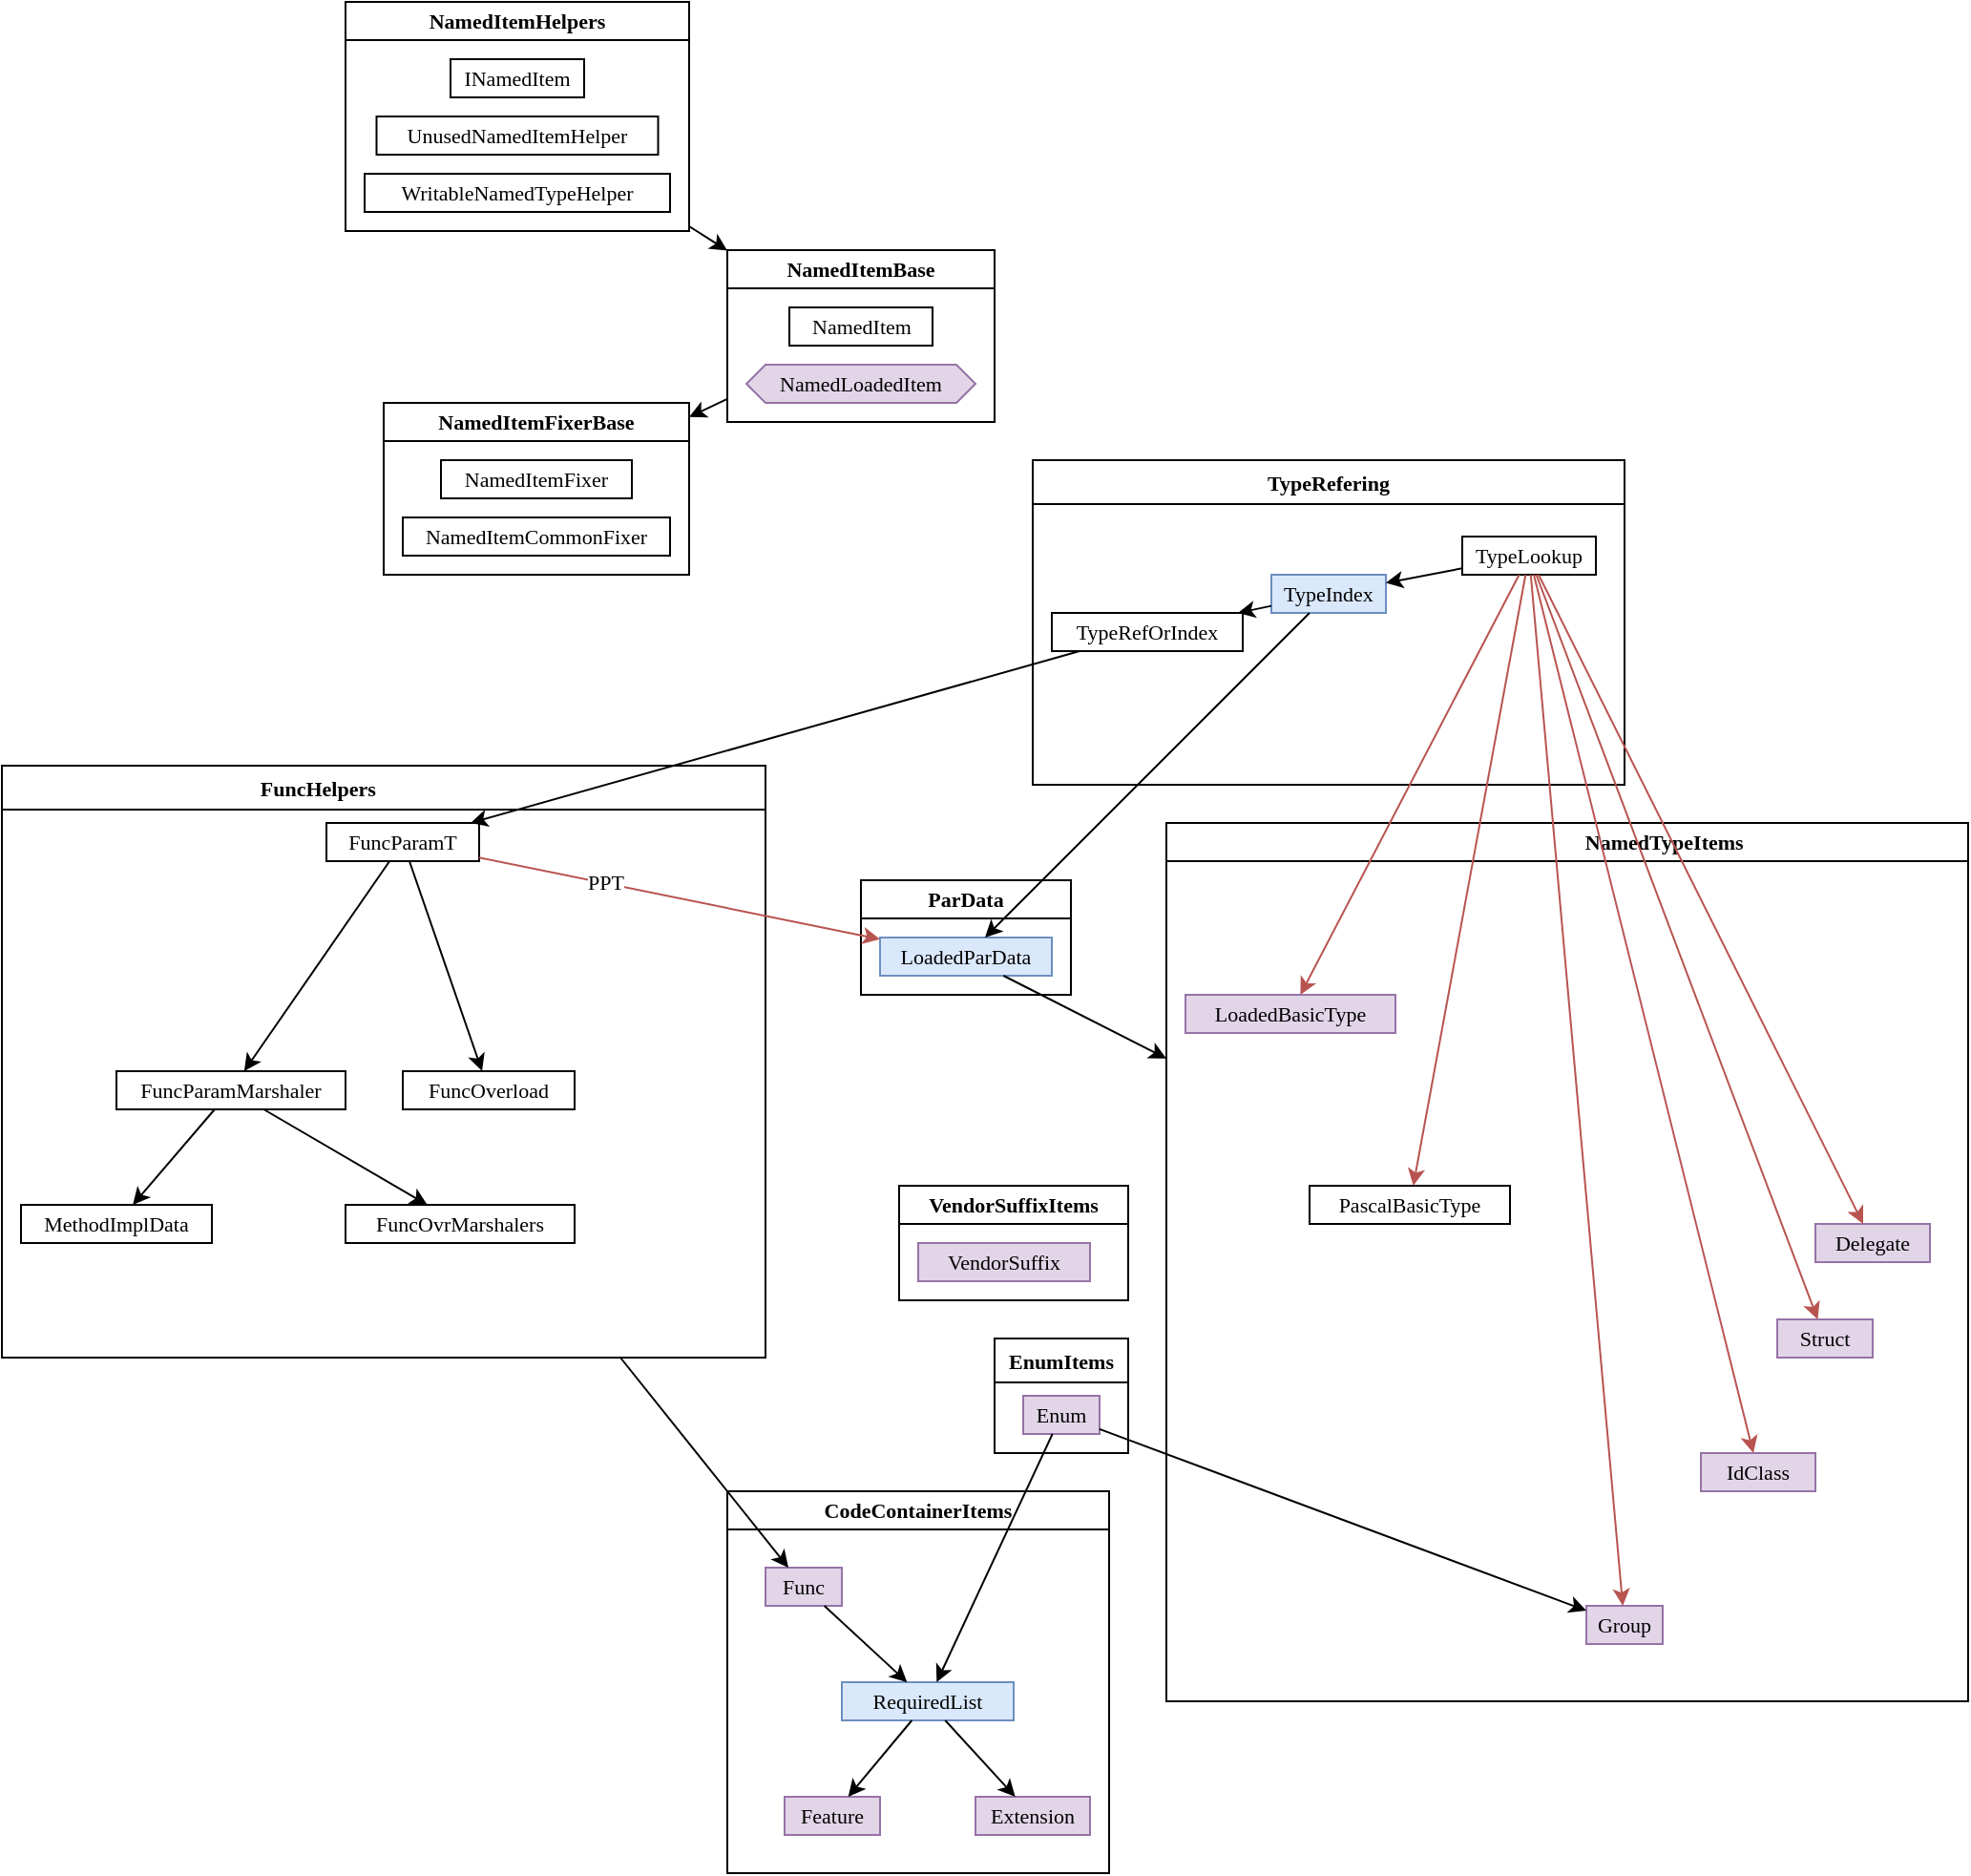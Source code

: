 <mxfile version="21.5.1" type="device">
  <diagram name="Page-1" id="hjxfQ2Vp5PtKzvdKD8f2">
    <mxGraphModel dx="2284" dy="884" grid="1" gridSize="10" guides="1" tooltips="1" connect="1" arrows="1" fold="1" page="1" pageScale="1" pageWidth="850" pageHeight="1100" math="0" shadow="0">
      <root>
        <mxCell id="0" />
        <mxCell id="1" parent="0" />
        <mxCell id="OqkMS6w836gTO2F_gor9-124" value="FuncHelpers&amp;nbsp; &amp;nbsp; &amp;nbsp; &amp;nbsp; &amp;nbsp; &amp;nbsp; &amp;nbsp; &amp;nbsp; &amp;nbsp; &amp;nbsp; &amp;nbsp; &amp;nbsp; &amp;nbsp;" style="swimlane;whiteSpace=wrap;html=1;fontFamily=Cascadia Code;fontSize=11;fontColor=default;fillStyle=hatch;fillColor=none;rounded=0;glass=0;shadow=0;swimlaneFillColor=none;container=1;collapsible=0;" parent="1" vertex="1">
          <mxGeometry x="-80" y="430" width="400" height="310" as="geometry" />
        </mxCell>
        <mxCell id="OqkMS6w836gTO2F_gor9-45" value="FuncParamT" style="rounded=0;whiteSpace=wrap;html=1;fontFamily=Cascadia Code;fontSize=11;fontColor=default;" parent="OqkMS6w836gTO2F_gor9-124" vertex="1">
          <mxGeometry x="170" y="30" width="80" height="20" as="geometry" />
        </mxCell>
        <mxCell id="OqkMS6w836gTO2F_gor9-44" value="FuncOverload" style="rounded=0;whiteSpace=wrap;html=1;fontFamily=Cascadia Code;fontSize=11;fontColor=default;" parent="OqkMS6w836gTO2F_gor9-124" vertex="1">
          <mxGeometry x="210" y="160" width="90" height="20" as="geometry" />
        </mxCell>
        <mxCell id="OqkMS6w836gTO2F_gor9-43" value="FuncParamMarshaler" style="rounded=0;whiteSpace=wrap;html=1;fontFamily=Cascadia Code;fontSize=11;fontColor=default;" parent="OqkMS6w836gTO2F_gor9-124" vertex="1">
          <mxGeometry x="60" y="160" width="120" height="20" as="geometry" />
        </mxCell>
        <mxCell id="OqkMS6w836gTO2F_gor9-48" value="FuncOvrMarshalers" style="rounded=0;whiteSpace=wrap;html=1;fontFamily=Cascadia Code;fontSize=11;fontColor=default;" parent="OqkMS6w836gTO2F_gor9-124" vertex="1">
          <mxGeometry x="180" y="230" width="120" height="20" as="geometry" />
        </mxCell>
        <mxCell id="OqkMS6w836gTO2F_gor9-47" value="MethodImplData" style="rounded=0;whiteSpace=wrap;html=1;fontFamily=Cascadia Code;fontSize=11;fontColor=default;" parent="OqkMS6w836gTO2F_gor9-124" vertex="1">
          <mxGeometry x="10" y="230" width="100" height="20" as="geometry" />
        </mxCell>
        <mxCell id="OqkMS6w836gTO2F_gor9-46" style="edgeStyle=none;shape=connector;rounded=0;orthogonalLoop=1;jettySize=auto;html=1;labelBackgroundColor=default;strokeColor=default;fontFamily=Cascadia Code;fontSize=11;fontColor=default;endArrow=classic;" parent="OqkMS6w836gTO2F_gor9-124" source="OqkMS6w836gTO2F_gor9-45" target="OqkMS6w836gTO2F_gor9-44" edge="1">
          <mxGeometry relative="1" as="geometry" />
        </mxCell>
        <mxCell id="OqkMS6w836gTO2F_gor9-49" style="edgeStyle=none;shape=connector;rounded=0;orthogonalLoop=1;jettySize=auto;html=1;labelBackgroundColor=default;strokeColor=default;fontFamily=Cascadia Code;fontSize=11;fontColor=default;endArrow=classic;" parent="OqkMS6w836gTO2F_gor9-124" source="OqkMS6w836gTO2F_gor9-45" target="OqkMS6w836gTO2F_gor9-43" edge="1">
          <mxGeometry relative="1" as="geometry" />
        </mxCell>
        <mxCell id="OqkMS6w836gTO2F_gor9-51" style="edgeStyle=none;shape=connector;rounded=0;orthogonalLoop=1;jettySize=auto;html=1;labelBackgroundColor=default;strokeColor=default;fontFamily=Cascadia Code;fontSize=11;fontColor=default;endArrow=classic;" parent="OqkMS6w836gTO2F_gor9-124" source="OqkMS6w836gTO2F_gor9-43" target="OqkMS6w836gTO2F_gor9-48" edge="1">
          <mxGeometry relative="1" as="geometry" />
        </mxCell>
        <mxCell id="OqkMS6w836gTO2F_gor9-50" style="edgeStyle=none;shape=connector;rounded=0;orthogonalLoop=1;jettySize=auto;html=1;labelBackgroundColor=default;strokeColor=default;fontFamily=Cascadia Code;fontSize=11;fontColor=default;endArrow=classic;" parent="OqkMS6w836gTO2F_gor9-124" source="OqkMS6w836gTO2F_gor9-43" target="OqkMS6w836gTO2F_gor9-47" edge="1">
          <mxGeometry relative="1" as="geometry" />
        </mxCell>
        <mxCell id="44vPWk6x8v4K6WK3UqGM-15" value="&amp;nbsp; &amp;nbsp; &amp;nbsp; &amp;nbsp; &amp;nbsp; &amp;nbsp; &amp;nbsp; &amp;nbsp; &amp;nbsp; &amp;nbsp; &amp;nbsp; &amp;nbsp; &amp;nbsp; &amp;nbsp; &amp;nbsp; &amp;nbsp; &amp;nbsp; &amp;nbsp; &amp;nbsp;NamedTypeItems" style="swimlane;whiteSpace=wrap;html=1;fontFamily=Cascadia Code;fontSize=11;fontColor=default;startSize=20;container=1;collapsible=0;" parent="1" vertex="1">
          <mxGeometry x="530" y="460" width="420" height="460" as="geometry" />
        </mxCell>
        <mxCell id="OqkMS6w836gTO2F_gor9-14" value="Group" style="rounded=0;whiteSpace=wrap;html=1;fontFamily=Cascadia Code;fontSize=11;fillColor=#e1d5e7;strokeColor=#9673a6;" parent="44vPWk6x8v4K6WK3UqGM-15" vertex="1">
          <mxGeometry x="220" y="410" width="40" height="20" as="geometry" />
        </mxCell>
        <mxCell id="OqkMS6w836gTO2F_gor9-15" value="IdClass" style="rounded=0;whiteSpace=wrap;html=1;fontFamily=Cascadia Code;fontSize=11;fillColor=#e1d5e7;strokeColor=#9673a6;" parent="44vPWk6x8v4K6WK3UqGM-15" vertex="1">
          <mxGeometry x="280" y="330" width="60" height="20" as="geometry" />
        </mxCell>
        <mxCell id="OqkMS6w836gTO2F_gor9-13" value="Struct" style="rounded=0;whiteSpace=wrap;html=1;fontFamily=Cascadia Code;fontSize=11;fillColor=#e1d5e7;strokeColor=#9673a6;" parent="44vPWk6x8v4K6WK3UqGM-15" vertex="1">
          <mxGeometry x="320" y="260" width="50" height="20" as="geometry" />
        </mxCell>
        <mxCell id="OqkMS6w836gTO2F_gor9-16" value="Delegate" style="rounded=0;whiteSpace=wrap;html=1;fontFamily=Cascadia Code;fontSize=11;fillColor=#e1d5e7;strokeColor=#9673a6;" parent="44vPWk6x8v4K6WK3UqGM-15" vertex="1">
          <mxGeometry x="340" y="210" width="60" height="20" as="geometry" />
        </mxCell>
        <mxCell id="OqkMS6w836gTO2F_gor9-17" value="PascalBasicType" style="rounded=0;whiteSpace=wrap;html=1;fontFamily=Cascadia Code;fontSize=11;fontColor=default;" parent="44vPWk6x8v4K6WK3UqGM-15" vertex="1">
          <mxGeometry x="75" y="190" width="105" height="20" as="geometry" />
        </mxCell>
        <mxCell id="OqkMS6w836gTO2F_gor9-10" value="LoadedBasicType" style="rounded=0;whiteSpace=wrap;html=1;fontFamily=Cascadia Code;fontSize=11;fillColor=#e1d5e7;strokeColor=#9673a6;" parent="44vPWk6x8v4K6WK3UqGM-15" vertex="1">
          <mxGeometry x="10" y="90" width="110" height="20" as="geometry" />
        </mxCell>
        <mxCell id="44vPWk6x8v4K6WK3UqGM-16" value="TypeRefering" style="swimlane;whiteSpace=wrap;html=1;fontFamily=Cascadia Code;fontSize=11;fontColor=default;container=0;" parent="1" vertex="1">
          <mxGeometry x="460" y="270" width="310" height="170" as="geometry" />
        </mxCell>
        <mxCell id="44vPWk6x8v4K6WK3UqGM-11" value="TypeLookup" style="rounded=0;whiteSpace=wrap;html=1;fontFamily=Cascadia Code;fontSize=11;collapsible=0;container=1;" parent="44vPWk6x8v4K6WK3UqGM-16" vertex="1">
          <mxGeometry x="225" y="40" width="70" height="20" as="geometry" />
        </mxCell>
        <mxCell id="OqkMS6w836gTO2F_gor9-33" value="TypeIndex" style="rounded=0;whiteSpace=wrap;html=1;fontFamily=Cascadia Code;fontSize=11;fillColor=#dae8fc;strokeColor=#6c8ebf;" parent="44vPWk6x8v4K6WK3UqGM-16" vertex="1">
          <mxGeometry x="125" y="60" width="60" height="20" as="geometry" />
        </mxCell>
        <mxCell id="OqkMS6w836gTO2F_gor9-53" value="TypeRefOrIndex" style="rounded=0;whiteSpace=wrap;html=1;fontFamily=Cascadia Code;fontSize=11;fontColor=default;" parent="44vPWk6x8v4K6WK3UqGM-16" vertex="1">
          <mxGeometry x="10" y="80" width="100" height="20" as="geometry" />
        </mxCell>
        <mxCell id="44vPWk6x8v4K6WK3UqGM-12" style="edgeStyle=none;shape=connector;rounded=0;orthogonalLoop=1;jettySize=auto;html=1;labelBackgroundColor=default;strokeColor=default;fontFamily=Cascadia Code;fontSize=11;fontColor=default;endArrow=classic;endFill=1;" parent="44vPWk6x8v4K6WK3UqGM-16" source="44vPWk6x8v4K6WK3UqGM-11" target="OqkMS6w836gTO2F_gor9-33" edge="1">
          <mxGeometry relative="1" as="geometry" />
        </mxCell>
        <mxCell id="OqkMS6w836gTO2F_gor9-55" style="edgeStyle=none;shape=connector;rounded=0;orthogonalLoop=1;jettySize=auto;html=1;labelBackgroundColor=default;strokeColor=default;fontFamily=Cascadia Code;fontSize=11;fontColor=default;endArrow=classic;" parent="44vPWk6x8v4K6WK3UqGM-16" source="OqkMS6w836gTO2F_gor9-33" target="OqkMS6w836gTO2F_gor9-53" edge="1">
          <mxGeometry relative="1" as="geometry" />
        </mxCell>
        <mxCell id="44vPWk6x8v4K6WK3UqGM-17" value="EnumItems" style="swimlane;whiteSpace=wrap;html=1;fontFamily=Cascadia Code;fontSize=11;fontColor=default;connectable=1;container=1;collapsible=0;" parent="1" vertex="1">
          <mxGeometry x="440" y="730" width="70" height="60" as="geometry">
            <mxRectangle x="430" y="720" width="100" height="30" as="alternateBounds" />
          </mxGeometry>
        </mxCell>
        <mxCell id="OqkMS6w836gTO2F_gor9-12" value="Enum" style="rounded=0;whiteSpace=wrap;html=1;fontFamily=Cascadia Code;fontSize=11;fillColor=#e1d5e7;strokeColor=#9673a6;" parent="44vPWk6x8v4K6WK3UqGM-17" vertex="1">
          <mxGeometry x="15" y="30" width="40" height="20" as="geometry" />
        </mxCell>
        <mxCell id="44vPWk6x8v4K6WK3UqGM-23" value="CodeContainerItems" style="swimlane;whiteSpace=wrap;html=1;fontFamily=Cascadia Code;fontSize=11;fontColor=default;noLabel=0;container=1;collapsible=0;startSize=20;" parent="1" vertex="1">
          <mxGeometry x="300" y="810" width="200" height="200" as="geometry" />
        </mxCell>
        <mxCell id="OqkMS6w836gTO2F_gor9-18" value="Func" style="rounded=0;whiteSpace=wrap;html=1;fontFamily=Cascadia Code;fontSize=11;fillColor=#e1d5e7;strokeColor=#9673a6;" parent="44vPWk6x8v4K6WK3UqGM-23" vertex="1">
          <mxGeometry x="20" y="40" width="40" height="20" as="geometry" />
        </mxCell>
        <mxCell id="OqkMS6w836gTO2F_gor9-19" value="RequiredList" style="rounded=0;whiteSpace=wrap;html=1;fontFamily=Cascadia Code;fontSize=11;fillColor=#dae8fc;strokeColor=#6c8ebf;" parent="44vPWk6x8v4K6WK3UqGM-23" vertex="1">
          <mxGeometry x="60" y="100" width="90" height="20" as="geometry" />
        </mxCell>
        <mxCell id="OqkMS6w836gTO2F_gor9-23" value="Feature" style="rounded=0;whiteSpace=wrap;html=1;fontFamily=Cascadia Code;fontSize=11;fillColor=#e1d5e7;strokeColor=#9673a6;" parent="44vPWk6x8v4K6WK3UqGM-23" vertex="1">
          <mxGeometry x="30" y="160" width="50" height="20" as="geometry" />
        </mxCell>
        <mxCell id="OqkMS6w836gTO2F_gor9-24" value="Extension" style="rounded=0;whiteSpace=wrap;html=1;fontFamily=Cascadia Code;fontSize=11;fillColor=#e1d5e7;strokeColor=#9673a6;" parent="44vPWk6x8v4K6WK3UqGM-23" vertex="1">
          <mxGeometry x="130" y="160" width="60" height="20" as="geometry" />
        </mxCell>
        <mxCell id="OqkMS6w836gTO2F_gor9-32" style="edgeStyle=none;shape=connector;rounded=0;orthogonalLoop=1;jettySize=auto;html=1;labelBackgroundColor=default;strokeColor=default;fontFamily=Cascadia Code;fontSize=11;fontColor=default;endArrow=classic;" parent="44vPWk6x8v4K6WK3UqGM-23" source="OqkMS6w836gTO2F_gor9-18" target="OqkMS6w836gTO2F_gor9-19" edge="1">
          <mxGeometry relative="1" as="geometry" />
        </mxCell>
        <mxCell id="OqkMS6w836gTO2F_gor9-26" style="edgeStyle=none;shape=connector;rounded=0;orthogonalLoop=1;jettySize=auto;html=1;labelBackgroundColor=default;strokeColor=default;fontFamily=Cascadia Code;fontSize=11;fontColor=default;endArrow=classic;" parent="44vPWk6x8v4K6WK3UqGM-23" source="OqkMS6w836gTO2F_gor9-19" target="OqkMS6w836gTO2F_gor9-23" edge="1">
          <mxGeometry relative="1" as="geometry" />
        </mxCell>
        <mxCell id="OqkMS6w836gTO2F_gor9-27" style="edgeStyle=none;shape=connector;rounded=0;orthogonalLoop=1;jettySize=auto;html=1;labelBackgroundColor=default;strokeColor=default;fontFamily=Cascadia Code;fontSize=11;fontColor=default;endArrow=classic;" parent="44vPWk6x8v4K6WK3UqGM-23" source="OqkMS6w836gTO2F_gor9-19" target="OqkMS6w836gTO2F_gor9-24" edge="1">
          <mxGeometry relative="1" as="geometry" />
        </mxCell>
        <mxCell id="44vPWk6x8v4K6WK3UqGM-24" value="VendorSuffixItems" style="swimlane;whiteSpace=wrap;html=1;fontFamily=Cascadia Code;fontSize=11;fontColor=default;collapsible=0;startSize=20;" parent="1" vertex="1">
          <mxGeometry x="390" y="650" width="120" height="60" as="geometry" />
        </mxCell>
        <mxCell id="OqkMS6w836gTO2F_gor9-130" value="VendorSuffix" style="rounded=0;whiteSpace=wrap;html=1;fontFamily=Cascadia Code;fontSize=11;fillColor=#e1d5e7;strokeColor=#9673a6;" parent="44vPWk6x8v4K6WK3UqGM-24" vertex="1">
          <mxGeometry x="10" y="30" width="90" height="20" as="geometry" />
        </mxCell>
        <mxCell id="44vPWk6x8v4K6WK3UqGM-26" value="ParData" style="swimlane;whiteSpace=wrap;html=1;fontFamily=Cascadia Code;fontSize=11;fontColor=default;collapsible=0;startSize=20;" parent="1" vertex="1">
          <mxGeometry x="370" y="490" width="110" height="60" as="geometry" />
        </mxCell>
        <mxCell id="OqkMS6w836gTO2F_gor9-52" value="LoadedParData" style="rounded=0;whiteSpace=wrap;html=1;fontFamily=Cascadia Code;fontSize=11;fillColor=#dae8fc;strokeColor=#6c8ebf;" parent="44vPWk6x8v4K6WK3UqGM-26" vertex="1">
          <mxGeometry x="10" y="30" width="90" height="20" as="geometry" />
        </mxCell>
        <mxCell id="44vPWk6x8v4K6WK3UqGM-30" value="NamedItemBase" style="swimlane;whiteSpace=wrap;html=1;fontFamily=Cascadia Code;fontSize=11;fontColor=default;startSize=20;collapsible=0;expand=1;" parent="1" vertex="1">
          <mxGeometry x="300" y="160" width="140" height="90" as="geometry" />
        </mxCell>
        <mxCell id="44vPWk6x8v4K6WK3UqGM-29" value="NamedLoadedItem" style="shape=hexagon;perimeter=hexagonPerimeter2;whiteSpace=wrap;html=1;fixedSize=1;rounded=0;shadow=0;glass=0;fillStyle=auto;fontFamily=Cascadia Code;fontSize=11;fillColor=#e1d5e7;strokeColor=#9673a6;size=10;" parent="44vPWk6x8v4K6WK3UqGM-30" vertex="1">
          <mxGeometry x="10" y="60" width="120" height="20" as="geometry" />
        </mxCell>
        <mxCell id="44vPWk6x8v4K6WK3UqGM-33" value="NamedItem" style="rounded=0;whiteSpace=wrap;html=1;fontFamily=Cascadia Code;fontSize=11;fontColor=default;" parent="44vPWk6x8v4K6WK3UqGM-30" vertex="1">
          <mxGeometry x="32.5" y="30" width="75" height="20" as="geometry" />
        </mxCell>
        <mxCell id="44vPWk6x8v4K6WK3UqGM-31" value="NamedItemFixerBase" style="swimlane;whiteSpace=wrap;html=1;fontFamily=Cascadia Code;fontSize=11;fontColor=default;collapsible=0;startSize=20;" parent="1" vertex="1">
          <mxGeometry x="120" y="240" width="160" height="90" as="geometry" />
        </mxCell>
        <mxCell id="44vPWk6x8v4K6WK3UqGM-36" value="NamedItemCommonFixer" style="rounded=0;whiteSpace=wrap;html=1;fontFamily=Cascadia Code;fontSize=11;fontColor=default;" parent="44vPWk6x8v4K6WK3UqGM-31" vertex="1">
          <mxGeometry x="10" y="60" width="140" height="20" as="geometry" />
        </mxCell>
        <mxCell id="44vPWk6x8v4K6WK3UqGM-35" value="NamedItemFixer" style="rounded=0;whiteSpace=wrap;html=1;fontFamily=Cascadia Code;fontSize=11;fontColor=default;" parent="44vPWk6x8v4K6WK3UqGM-31" vertex="1">
          <mxGeometry x="30" y="30" width="100" height="20" as="geometry" />
        </mxCell>
        <mxCell id="KSBoxOtnA3OwAuocpHLT-1" value="NamedItemHelpers" style="swimlane;whiteSpace=wrap;html=1;fontFamily=Cascadia Code;fontSize=11;fontColor=default;startSize=20;collapsible=0;expand=1;" parent="1" vertex="1">
          <mxGeometry x="100" y="30" width="180" height="120" as="geometry" />
        </mxCell>
        <mxCell id="KSBoxOtnA3OwAuocpHLT-5" value="INamedItem" style="rounded=0;whiteSpace=wrap;html=1;fontFamily=Cascadia Code;fontSize=11;fontColor=default;" parent="KSBoxOtnA3OwAuocpHLT-1" vertex="1">
          <mxGeometry x="55" y="30" width="70" height="20" as="geometry" />
        </mxCell>
        <mxCell id="KSBoxOtnA3OwAuocpHLT-7" value="UnusedNamedItemHelper" style="rounded=0;whiteSpace=wrap;html=1;fontFamily=Cascadia Code;fontSize=11;fontColor=default;" parent="KSBoxOtnA3OwAuocpHLT-1" vertex="1">
          <mxGeometry x="16.25" y="60" width="147.5" height="20" as="geometry" />
        </mxCell>
        <mxCell id="KSBoxOtnA3OwAuocpHLT-8" value="WritableNamedTypeHelper" style="rounded=0;whiteSpace=wrap;html=1;fontFamily=Cascadia Code;fontSize=11;fontColor=default;" parent="KSBoxOtnA3OwAuocpHLT-1" vertex="1">
          <mxGeometry x="10" y="90" width="160" height="20" as="geometry" />
        </mxCell>
        <mxCell id="OqkMS6w836gTO2F_gor9-41" style="edgeStyle=none;shape=connector;rounded=0;orthogonalLoop=1;jettySize=auto;html=1;labelBackgroundColor=default;strokeColor=default;fontFamily=Cascadia Code;fontSize=11;fontColor=default;endArrow=classic;" parent="1" source="OqkMS6w836gTO2F_gor9-53" target="OqkMS6w836gTO2F_gor9-45" edge="1">
          <mxGeometry relative="1" as="geometry">
            <mxPoint x="80" y="640" as="targetPoint" />
          </mxGeometry>
        </mxCell>
        <mxCell id="OqkMS6w836gTO2F_gor9-30" style="shape=connector;rounded=0;orthogonalLoop=1;jettySize=auto;html=1;labelBackgroundColor=default;strokeColor=default;fontFamily=Cascadia Code;fontSize=11;fontColor=default;endArrow=classic;" parent="1" source="OqkMS6w836gTO2F_gor9-12" target="OqkMS6w836gTO2F_gor9-14" edge="1">
          <mxGeometry relative="1" as="geometry" />
        </mxCell>
        <mxCell id="OqkMS6w836gTO2F_gor9-39" style="edgeStyle=none;shape=connector;rounded=0;orthogonalLoop=1;jettySize=auto;html=1;labelBackgroundColor=default;strokeColor=#b85450;fontFamily=Cascadia Code;fontSize=11;fontColor=default;endArrow=classic;fillColor=#f8cecc;" parent="1" source="44vPWk6x8v4K6WK3UqGM-11" target="OqkMS6w836gTO2F_gor9-17" edge="1">
          <mxGeometry relative="1" as="geometry" />
        </mxCell>
        <mxCell id="OqkMS6w836gTO2F_gor9-34" style="edgeStyle=none;shape=connector;rounded=0;orthogonalLoop=1;jettySize=auto;html=1;labelBackgroundColor=default;strokeColor=#b85450;fontFamily=Cascadia Code;fontSize=11;fontColor=default;endArrow=classic;fillColor=#f8cecc;" parent="1" source="44vPWk6x8v4K6WK3UqGM-11" target="OqkMS6w836gTO2F_gor9-13" edge="1">
          <mxGeometry relative="1" as="geometry" />
        </mxCell>
        <mxCell id="OqkMS6w836gTO2F_gor9-35" style="edgeStyle=none;shape=connector;rounded=0;orthogonalLoop=1;jettySize=auto;html=1;labelBackgroundColor=default;strokeColor=#b85450;fontFamily=Cascadia Code;fontSize=11;fontColor=default;endArrow=classic;fillColor=#f8cecc;" parent="1" source="44vPWk6x8v4K6WK3UqGM-11" target="OqkMS6w836gTO2F_gor9-15" edge="1">
          <mxGeometry relative="1" as="geometry" />
        </mxCell>
        <mxCell id="OqkMS6w836gTO2F_gor9-36" style="edgeStyle=none;shape=connector;rounded=0;orthogonalLoop=1;jettySize=auto;html=1;labelBackgroundColor=default;strokeColor=#b85450;fontFamily=Cascadia Code;fontSize=11;fontColor=default;endArrow=classic;fillColor=#f8cecc;" parent="1" source="44vPWk6x8v4K6WK3UqGM-11" target="OqkMS6w836gTO2F_gor9-16" edge="1">
          <mxGeometry relative="1" as="geometry" />
        </mxCell>
        <mxCell id="OqkMS6w836gTO2F_gor9-37" style="edgeStyle=none;shape=connector;rounded=0;orthogonalLoop=1;jettySize=auto;html=1;labelBackgroundColor=default;strokeColor=#b85450;fontFamily=Cascadia Code;fontSize=11;fontColor=default;endArrow=classic;fillColor=#f8cecc;" parent="1" source="44vPWk6x8v4K6WK3UqGM-11" target="OqkMS6w836gTO2F_gor9-14" edge="1">
          <mxGeometry relative="1" as="geometry" />
        </mxCell>
        <mxCell id="OqkMS6w836gTO2F_gor9-38" style="edgeStyle=none;shape=connector;rounded=0;orthogonalLoop=1;jettySize=auto;html=1;labelBackgroundColor=default;strokeColor=#b85450;fontFamily=Cascadia Code;fontSize=11;fontColor=default;endArrow=classic;fillColor=#f8cecc;" parent="1" source="44vPWk6x8v4K6WK3UqGM-11" target="OqkMS6w836gTO2F_gor9-10" edge="1">
          <mxGeometry relative="1" as="geometry">
            <mxPoint x="400" y="290" as="targetPoint" />
          </mxGeometry>
        </mxCell>
        <mxCell id="OqkMS6w836gTO2F_gor9-31" style="edgeStyle=none;shape=connector;rounded=0;orthogonalLoop=1;jettySize=auto;html=1;labelBackgroundColor=default;strokeColor=default;fontFamily=Cascadia Code;fontSize=11;fontColor=default;endArrow=classic;" parent="1" source="OqkMS6w836gTO2F_gor9-12" target="OqkMS6w836gTO2F_gor9-19" edge="1">
          <mxGeometry relative="1" as="geometry" />
        </mxCell>
        <mxCell id="44vPWk6x8v4K6WK3UqGM-2" style="edgeStyle=none;shape=connector;rounded=0;orthogonalLoop=1;jettySize=auto;html=1;labelBackgroundColor=default;strokeColor=default;fontFamily=Cascadia Code;fontSize=11;fontColor=default;endArrow=classic;endFill=1;" parent="1" source="OqkMS6w836gTO2F_gor9-124" target="OqkMS6w836gTO2F_gor9-18" edge="1">
          <mxGeometry relative="1" as="geometry" />
        </mxCell>
        <mxCell id="OqkMS6w836gTO2F_gor9-58" value="PPT" style="edgeStyle=none;shape=connector;rounded=0;orthogonalLoop=1;jettySize=auto;html=1;labelBackgroundColor=default;strokeColor=#b85450;fontFamily=Cascadia Code;fontSize=11;fontColor=default;endArrow=classic;endFill=1;fillColor=#f8cecc;" parent="1" source="OqkMS6w836gTO2F_gor9-45" target="OqkMS6w836gTO2F_gor9-52" edge="1">
          <mxGeometry x="-0.375" relative="1" as="geometry">
            <mxPoint as="offset" />
          </mxGeometry>
        </mxCell>
        <mxCell id="44vPWk6x8v4K6WK3UqGM-9" style="edgeStyle=none;shape=connector;rounded=0;orthogonalLoop=1;jettySize=auto;html=1;labelBackgroundColor=default;strokeColor=default;fontFamily=Cascadia Code;fontSize=11;fontColor=default;endArrow=classic;endFill=1;" parent="1" source="OqkMS6w836gTO2F_gor9-52" target="44vPWk6x8v4K6WK3UqGM-15" edge="1">
          <mxGeometry relative="1" as="geometry" />
        </mxCell>
        <mxCell id="OqkMS6w836gTO2F_gor9-56" style="edgeStyle=none;shape=connector;rounded=0;orthogonalLoop=1;jettySize=auto;html=1;labelBackgroundColor=default;strokeColor=default;fontFamily=Cascadia Code;fontSize=11;fontColor=default;endArrow=classic;" parent="1" source="OqkMS6w836gTO2F_gor9-33" target="OqkMS6w836gTO2F_gor9-52" edge="1">
          <mxGeometry relative="1" as="geometry" />
        </mxCell>
        <mxCell id="KSBoxOtnA3OwAuocpHLT-4" style="rounded=0;orthogonalLoop=1;jettySize=auto;html=1;fontFamily=Cascadia Code;" parent="1" source="44vPWk6x8v4K6WK3UqGM-30" target="44vPWk6x8v4K6WK3UqGM-31" edge="1">
          <mxGeometry relative="1" as="geometry" />
        </mxCell>
        <mxCell id="KSBoxOtnA3OwAuocpHLT-6" style="edgeStyle=none;shape=connector;rounded=0;orthogonalLoop=1;jettySize=auto;html=1;labelBackgroundColor=default;strokeColor=default;fontFamily=Cascadia Code;fontSize=11;fontColor=default;endArrow=classic;" parent="1" source="KSBoxOtnA3OwAuocpHLT-1" target="44vPWk6x8v4K6WK3UqGM-30" edge="1">
          <mxGeometry relative="1" as="geometry" />
        </mxCell>
      </root>
    </mxGraphModel>
  </diagram>
</mxfile>
